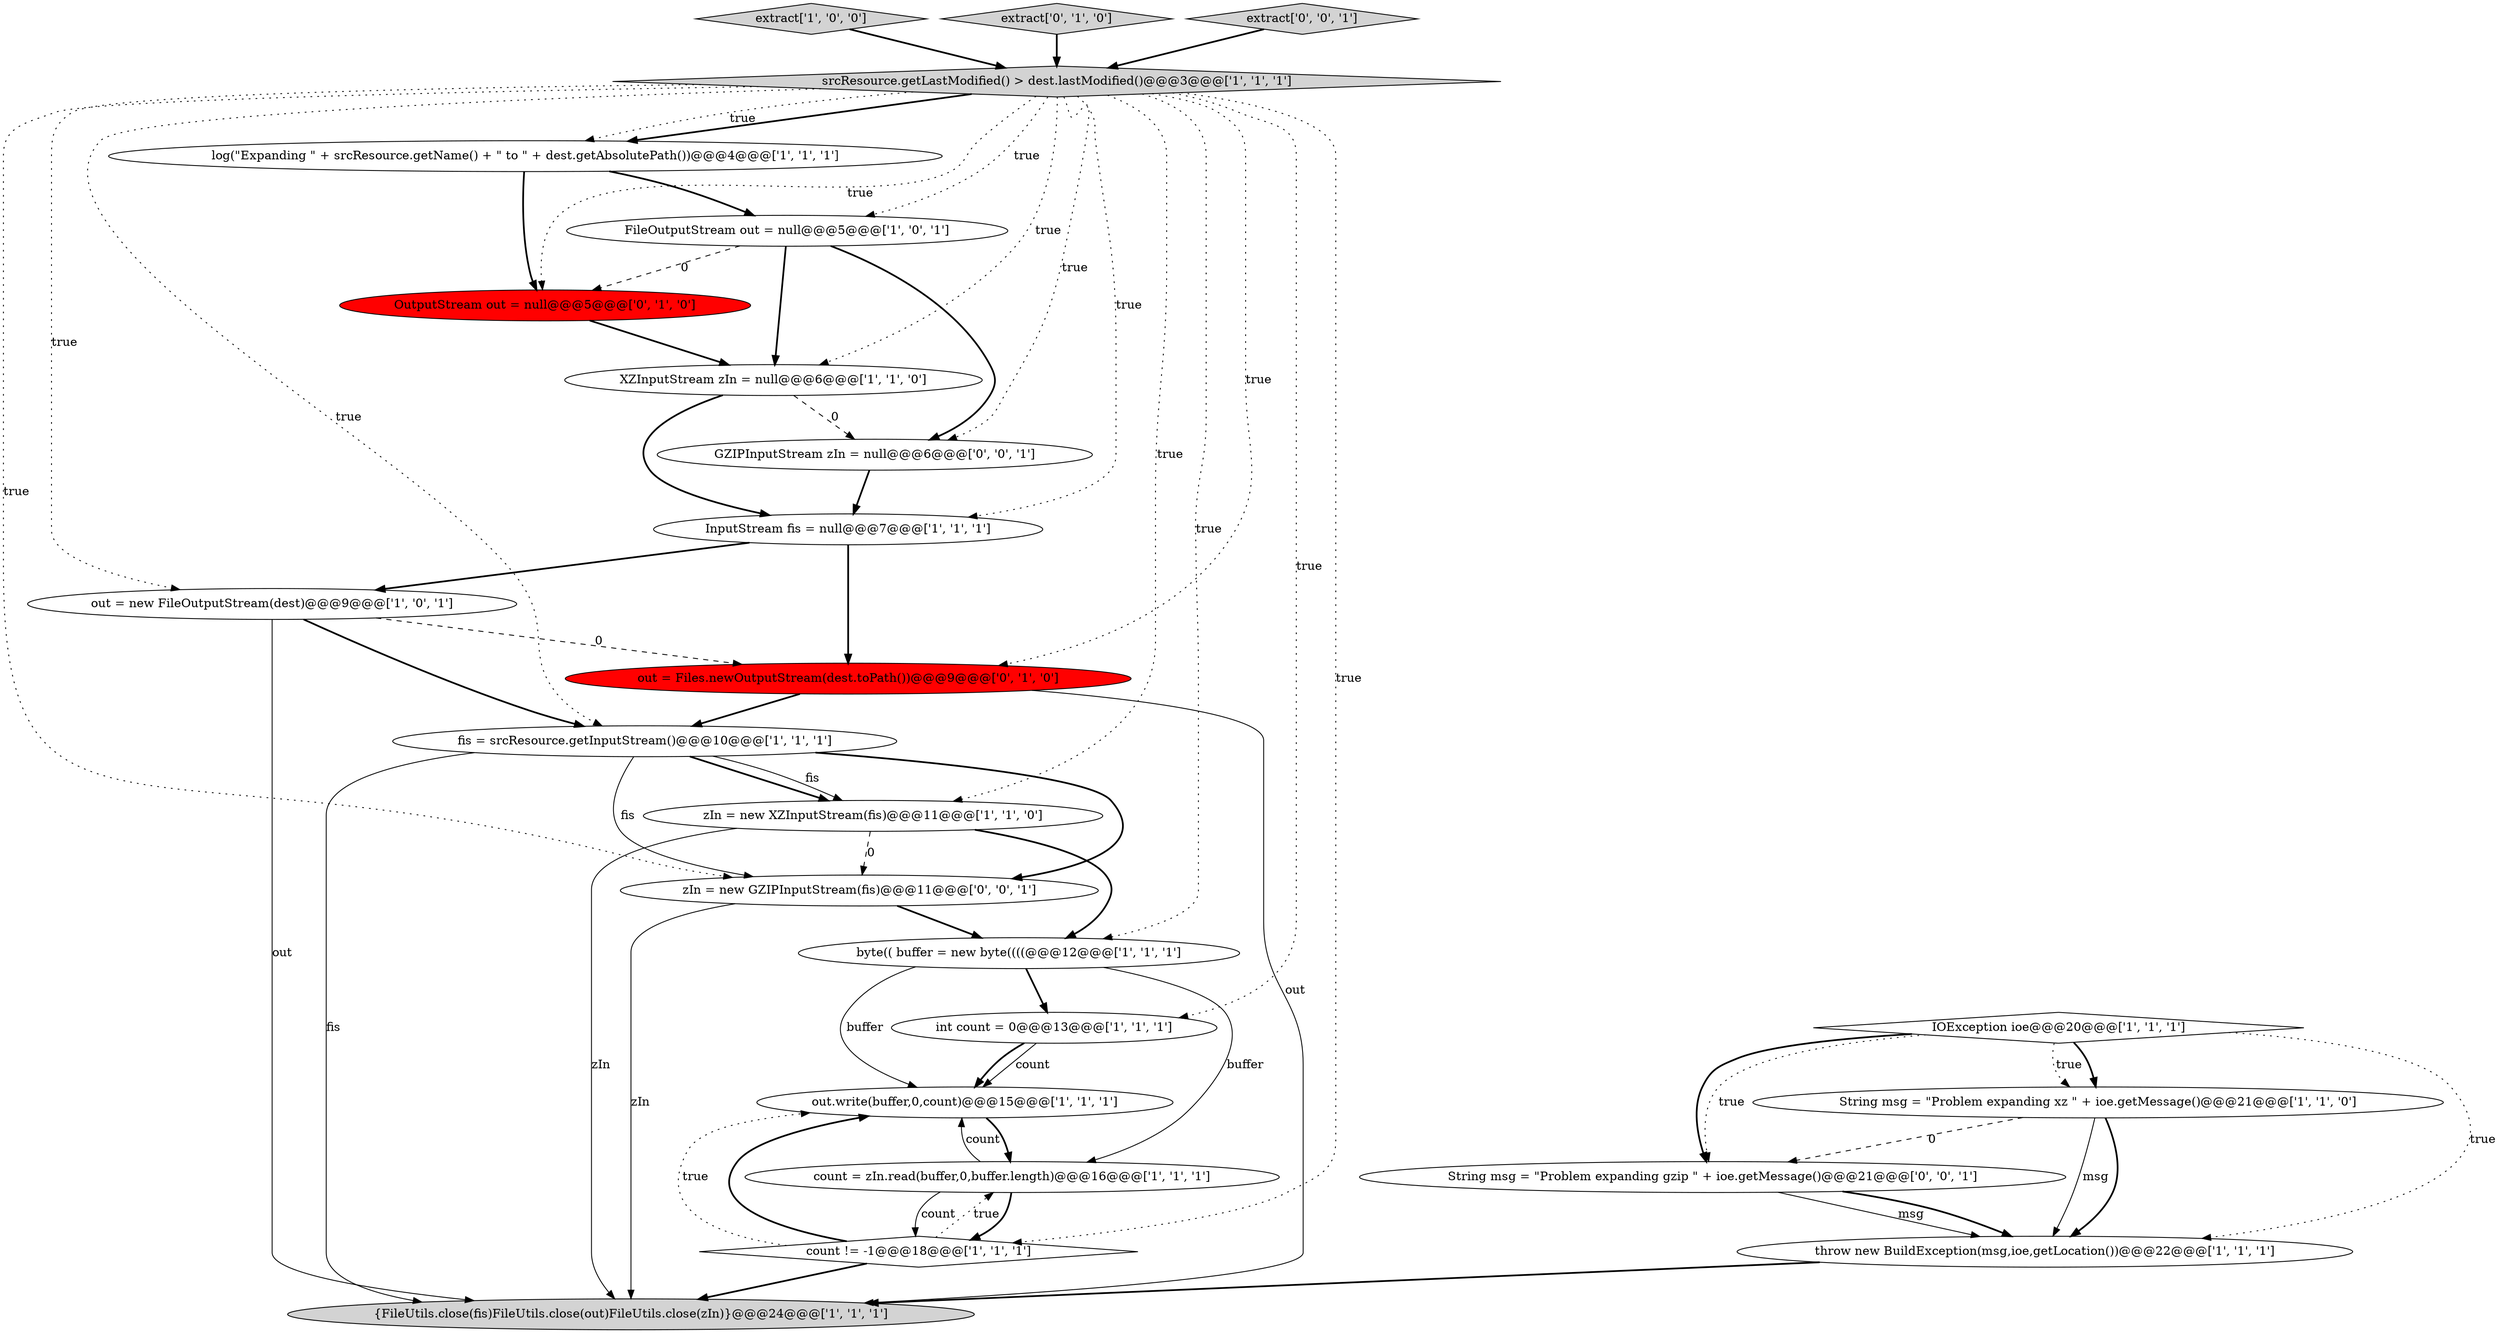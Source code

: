 digraph {
15 [style = filled, label = "IOException ioe@@@20@@@['1', '1', '1']", fillcolor = white, shape = diamond image = "AAA0AAABBB1BBB"];
6 [style = filled, label = "log(\"Expanding \" + srcResource.getName() + \" to \" + dest.getAbsolutePath())@@@4@@@['1', '1', '1']", fillcolor = white, shape = ellipse image = "AAA0AAABBB1BBB"];
10 [style = filled, label = "{FileUtils.close(fis)FileUtils.close(out)FileUtils.close(zIn)}@@@24@@@['1', '1', '1']", fillcolor = lightgray, shape = ellipse image = "AAA0AAABBB1BBB"];
21 [style = filled, label = "zIn = new GZIPInputStream(fis)@@@11@@@['0', '0', '1']", fillcolor = white, shape = ellipse image = "AAA0AAABBB3BBB"];
17 [style = filled, label = "InputStream fis = null@@@7@@@['1', '1', '1']", fillcolor = white, shape = ellipse image = "AAA0AAABBB1BBB"];
9 [style = filled, label = "XZInputStream zIn = null@@@6@@@['1', '1', '0']", fillcolor = white, shape = ellipse image = "AAA0AAABBB1BBB"];
13 [style = filled, label = "int count = 0@@@13@@@['1', '1', '1']", fillcolor = white, shape = ellipse image = "AAA0AAABBB1BBB"];
7 [style = filled, label = "out.write(buffer,0,count)@@@15@@@['1', '1', '1']", fillcolor = white, shape = ellipse image = "AAA0AAABBB1BBB"];
0 [style = filled, label = "FileOutputStream out = null@@@5@@@['1', '0', '1']", fillcolor = white, shape = ellipse image = "AAA0AAABBB1BBB"];
5 [style = filled, label = "extract['1', '0', '0']", fillcolor = lightgray, shape = diamond image = "AAA0AAABBB1BBB"];
2 [style = filled, label = "zIn = new XZInputStream(fis)@@@11@@@['1', '1', '0']", fillcolor = white, shape = ellipse image = "AAA0AAABBB1BBB"];
16 [style = filled, label = "srcResource.getLastModified() > dest.lastModified()@@@3@@@['1', '1', '1']", fillcolor = lightgray, shape = diamond image = "AAA0AAABBB1BBB"];
19 [style = filled, label = "extract['0', '1', '0']", fillcolor = lightgray, shape = diamond image = "AAA0AAABBB2BBB"];
4 [style = filled, label = "byte(( buffer = new byte((((@@@12@@@['1', '1', '1']", fillcolor = white, shape = ellipse image = "AAA0AAABBB1BBB"];
22 [style = filled, label = "String msg = \"Problem expanding gzip \" + ioe.getMessage()@@@21@@@['0', '0', '1']", fillcolor = white, shape = ellipse image = "AAA0AAABBB3BBB"];
8 [style = filled, label = "count != -1@@@18@@@['1', '1', '1']", fillcolor = white, shape = diamond image = "AAA0AAABBB1BBB"];
1 [style = filled, label = "out = new FileOutputStream(dest)@@@9@@@['1', '0', '1']", fillcolor = white, shape = ellipse image = "AAA0AAABBB1BBB"];
20 [style = filled, label = "out = Files.newOutputStream(dest.toPath())@@@9@@@['0', '1', '0']", fillcolor = red, shape = ellipse image = "AAA1AAABBB2BBB"];
18 [style = filled, label = "OutputStream out = null@@@5@@@['0', '1', '0']", fillcolor = red, shape = ellipse image = "AAA1AAABBB2BBB"];
3 [style = filled, label = "count = zIn.read(buffer,0,buffer.length)@@@16@@@['1', '1', '1']", fillcolor = white, shape = ellipse image = "AAA0AAABBB1BBB"];
14 [style = filled, label = "String msg = \"Problem expanding xz \" + ioe.getMessage()@@@21@@@['1', '1', '0']", fillcolor = white, shape = ellipse image = "AAA0AAABBB1BBB"];
11 [style = filled, label = "throw new BuildException(msg,ioe,getLocation())@@@22@@@['1', '1', '1']", fillcolor = white, shape = ellipse image = "AAA0AAABBB1BBB"];
24 [style = filled, label = "GZIPInputStream zIn = null@@@6@@@['0', '0', '1']", fillcolor = white, shape = ellipse image = "AAA0AAABBB3BBB"];
23 [style = filled, label = "extract['0', '0', '1']", fillcolor = lightgray, shape = diamond image = "AAA0AAABBB3BBB"];
12 [style = filled, label = "fis = srcResource.getInputStream()@@@10@@@['1', '1', '1']", fillcolor = white, shape = ellipse image = "AAA0AAABBB1BBB"];
14->11 [style = solid, label="msg"];
1->10 [style = solid, label="out"];
3->7 [style = solid, label="count"];
16->8 [style = dotted, label="true"];
8->10 [style = bold, label=""];
21->10 [style = solid, label="zIn"];
0->9 [style = bold, label=""];
16->9 [style = dotted, label="true"];
23->16 [style = bold, label=""];
16->12 [style = dotted, label="true"];
16->2 [style = dotted, label="true"];
17->1 [style = bold, label=""];
15->14 [style = bold, label=""];
16->13 [style = dotted, label="true"];
9->24 [style = dashed, label="0"];
12->21 [style = bold, label=""];
6->18 [style = bold, label=""];
16->6 [style = bold, label=""];
16->17 [style = dotted, label="true"];
4->13 [style = bold, label=""];
4->7 [style = solid, label="buffer"];
20->10 [style = solid, label="out"];
8->7 [style = dotted, label="true"];
16->20 [style = dotted, label="true"];
9->17 [style = bold, label=""];
15->22 [style = dotted, label="true"];
13->7 [style = solid, label="count"];
6->0 [style = bold, label=""];
14->22 [style = dashed, label="0"];
15->14 [style = dotted, label="true"];
16->4 [style = dotted, label="true"];
2->4 [style = bold, label=""];
8->3 [style = dotted, label="true"];
7->3 [style = bold, label=""];
8->7 [style = bold, label=""];
15->22 [style = bold, label=""];
19->16 [style = bold, label=""];
1->20 [style = dashed, label="0"];
5->16 [style = bold, label=""];
12->2 [style = bold, label=""];
12->21 [style = solid, label="fis"];
3->8 [style = solid, label="count"];
12->2 [style = solid, label="fis"];
16->0 [style = dotted, label="true"];
16->1 [style = dotted, label="true"];
2->21 [style = dashed, label="0"];
4->3 [style = solid, label="buffer"];
11->10 [style = bold, label=""];
13->7 [style = bold, label=""];
3->8 [style = bold, label=""];
16->6 [style = dotted, label="true"];
0->24 [style = bold, label=""];
20->12 [style = bold, label=""];
24->17 [style = bold, label=""];
15->11 [style = dotted, label="true"];
1->12 [style = bold, label=""];
18->9 [style = bold, label=""];
0->18 [style = dashed, label="0"];
16->21 [style = dotted, label="true"];
21->4 [style = bold, label=""];
22->11 [style = solid, label="msg"];
14->11 [style = bold, label=""];
22->11 [style = bold, label=""];
12->10 [style = solid, label="fis"];
2->10 [style = solid, label="zIn"];
16->24 [style = dotted, label="true"];
17->20 [style = bold, label=""];
16->18 [style = dotted, label="true"];
}
